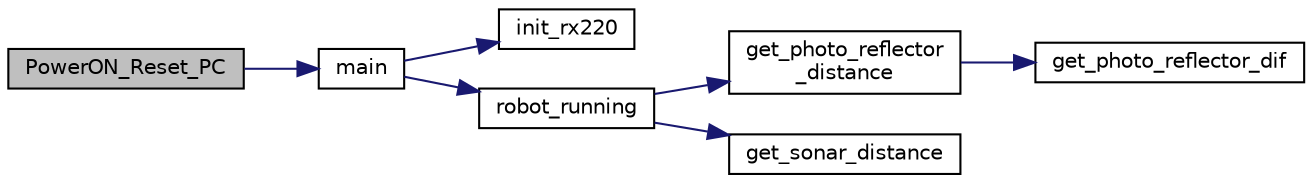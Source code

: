digraph "PowerON_Reset_PC"
{
 // LATEX_PDF_SIZE
  edge [fontname="Helvetica",fontsize="10",labelfontname="Helvetica",labelfontsize="10"];
  node [fontname="Helvetica",fontsize="10",shape=record];
  rankdir="LR";
  Node1 [label="PowerON_Reset_PC",height=0.2,width=0.4,color="black", fillcolor="grey75", style="filled", fontcolor="black",tooltip=" "];
  Node1 -> Node2 [color="midnightblue",fontsize="10",style="solid",fontname="Helvetica"];
  Node2 [label="main",height=0.2,width=0.4,color="black", fillcolor="white", style="filled",URL="$resetprg_8c.html#a6288eba0f8e8ad3ab1544ad731eb7667",tooltip=" "];
  Node2 -> Node3 [color="midnightblue",fontsize="10",style="solid",fontname="Helvetica"];
  Node3 [label="init_rx220",height=0.2,width=0.4,color="black", fillcolor="white", style="filled",URL="$init__rx220_8c.html#ad67fc799d22f03b36e464c59af4a92fd",tooltip=" "];
  Node2 -> Node4 [color="midnightblue",fontsize="10",style="solid",fontname="Helvetica"];
  Node4 [label="robot_running",height=0.2,width=0.4,color="black", fillcolor="white", style="filled",URL="$robot__running_8c.html#ac16f420a57682b0ced615e5ab7b85536",tooltip="コース周回用のメインプログラム"];
  Node4 -> Node5 [color="midnightblue",fontsize="10",style="solid",fontname="Helvetica"];
  Node5 [label="get_photo_reflector\l_distance",height=0.2,width=0.4,color="black", fillcolor="white", style="filled",URL="$photo__reflector_8c.html#aad9c313aeb5bdb8fa2af97bb34bdb9c6",tooltip="フォトリフレクタで計測した距離を取得"];
  Node5 -> Node6 [color="midnightblue",fontsize="10",style="solid",fontname="Helvetica"];
  Node6 [label="get_photo_reflector_dif",height=0.2,width=0.4,color="black", fillcolor="white", style="filled",URL="$photo__reflector_8c.html#a2fad7caf1bc795389c410e2dde2ca68a",tooltip=" "];
  Node4 -> Node7 [color="midnightblue",fontsize="10",style="solid",fontname="Helvetica"];
  Node7 [label="get_sonar_distance",height=0.2,width=0.4,color="black", fillcolor="white", style="filled",URL="$sonar_8c.html#a79d59d143a65fbc3f3a3a1ebf7690919",tooltip="超音波センサを指定して、その超音波センサで測定した距離を取得"];
}
